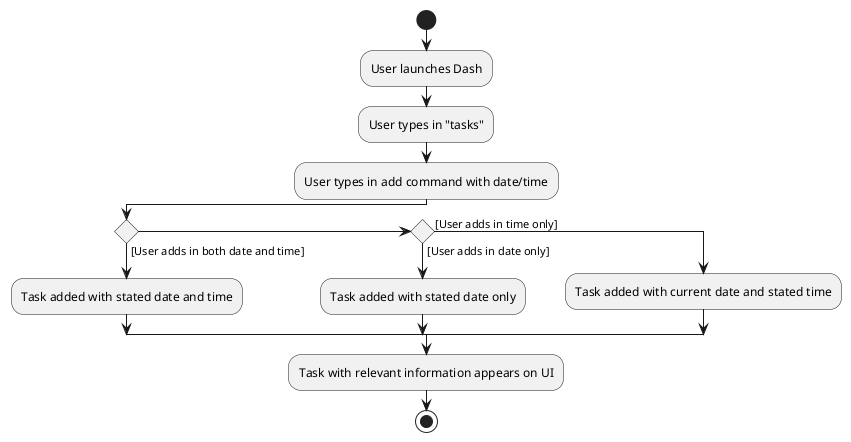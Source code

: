 @startuml
start
:User launches Dash;
:User types in "tasks";
:User types in add command with date/time;
if () then ([User adds in both date and time])
    :Task added with stated date and time;
else if () then ([User adds in date only])
    :Task added with stated date only;
else ([User adds in time only])
    :Task added with current date and stated time;
endif
:Task with relevant information appears on UI;
stop
@enduml
